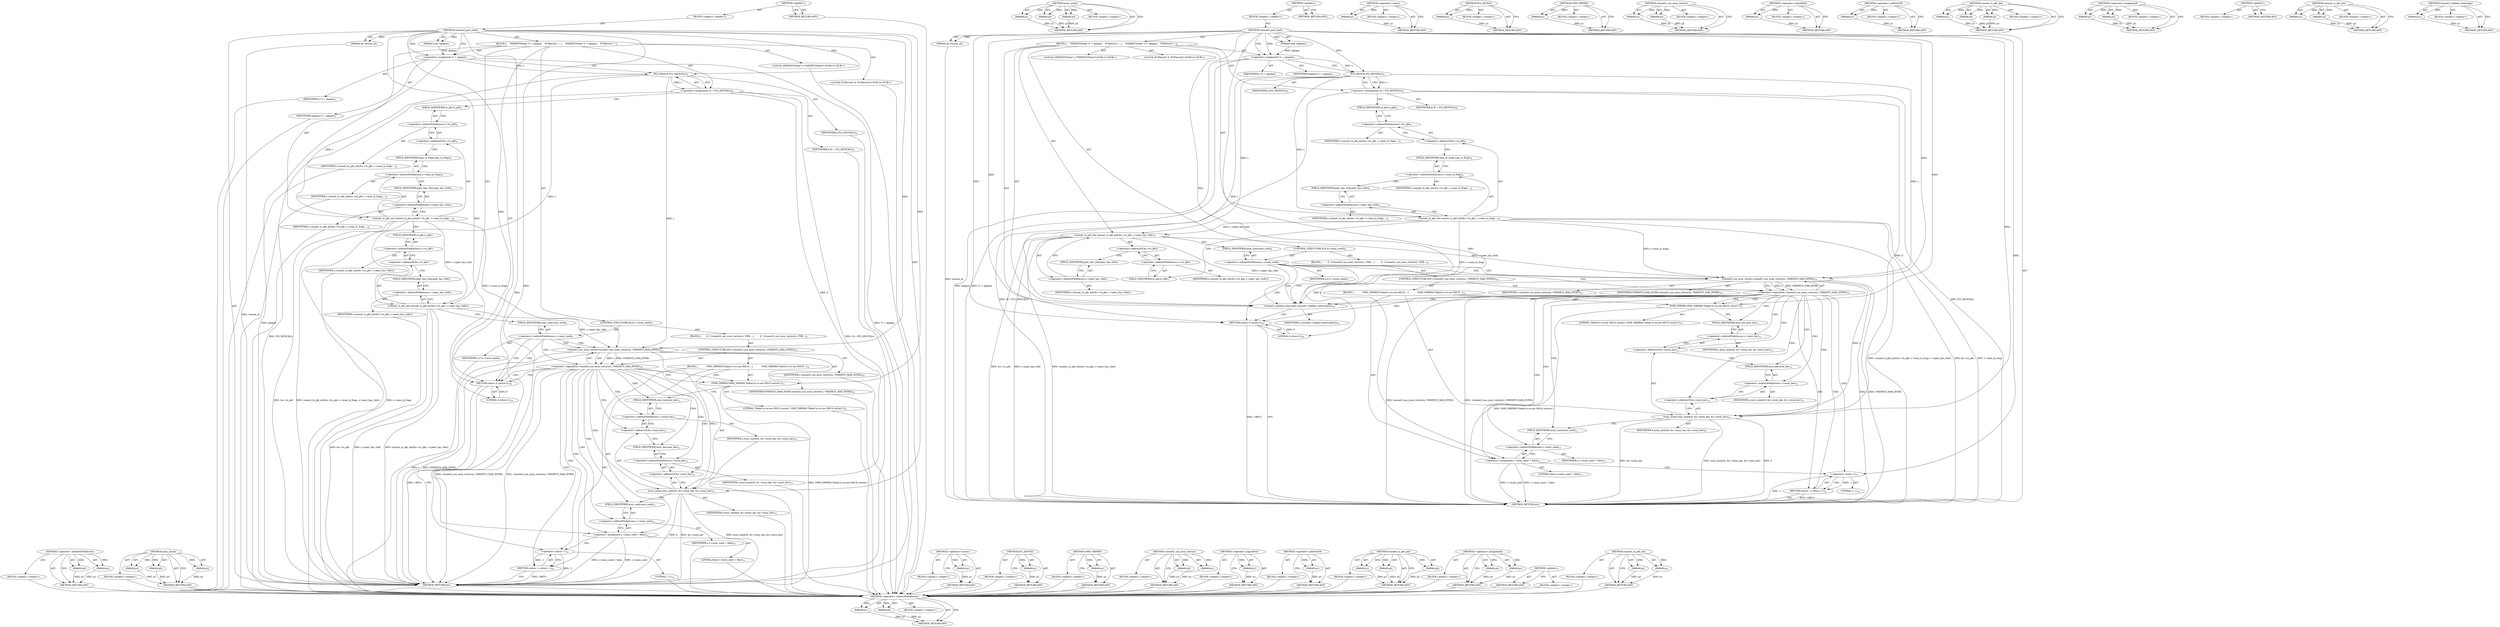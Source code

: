 digraph "vmxnet3_validate_interrupts" {
vulnerable_119 [label=<(METHOD,&lt;operator&gt;.indirectFieldAccess)>];
vulnerable_120 [label=<(PARAM,p1)>];
vulnerable_121 [label=<(PARAM,p2)>];
vulnerable_122 [label=<(BLOCK,&lt;empty&gt;,&lt;empty&gt;)>];
vulnerable_123 [label=<(METHOD_RETURN,ANY)>];
vulnerable_142 [label=<(METHOD,msix_uninit)>];
vulnerable_143 [label=<(PARAM,p1)>];
vulnerable_144 [label=<(PARAM,p2)>];
vulnerable_145 [label=<(PARAM,p3)>];
vulnerable_146 [label=<(BLOCK,&lt;empty&gt;,&lt;empty&gt;)>];
vulnerable_147 [label=<(METHOD_RETURN,ANY)>];
vulnerable_6 [label=<(METHOD,&lt;global&gt;)<SUB>1</SUB>>];
vulnerable_7 [label=<(BLOCK,&lt;empty&gt;,&lt;empty&gt;)<SUB>1</SUB>>];
vulnerable_8 [label=<(METHOD,vmxnet3_post_load)<SUB>1</SUB>>];
vulnerable_9 [label=<(PARAM,void *opaque)<SUB>1</SUB>>];
vulnerable_10 [label=<(PARAM,int version_id)<SUB>1</SUB>>];
vulnerable_11 [label=<(BLOCK,{
    VMXNET3State *s = opaque;
    PCIDevice *...,{
    VMXNET3State *s = opaque;
    PCIDevice *...)<SUB>2</SUB>>];
vulnerable_12 [label="<(LOCAL,VMXNET3State* s: VMXNET3State*)<SUB>3</SUB>>"];
vulnerable_13 [label=<(&lt;operator&gt;.assignment,*s = opaque)<SUB>3</SUB>>];
vulnerable_14 [label=<(IDENTIFIER,s,*s = opaque)<SUB>3</SUB>>];
vulnerable_15 [label=<(IDENTIFIER,opaque,*s = opaque)<SUB>3</SUB>>];
vulnerable_16 [label="<(LOCAL,PCIDevice* d: PCIDevice*)<SUB>4</SUB>>"];
vulnerable_17 [label=<(&lt;operator&gt;.assignment,*d = PCI_DEVICE(s))<SUB>4</SUB>>];
vulnerable_18 [label=<(IDENTIFIER,d,*d = PCI_DEVICE(s))<SUB>4</SUB>>];
vulnerable_19 [label=<(PCI_DEVICE,PCI_DEVICE(s))<SUB>4</SUB>>];
vulnerable_20 [label=<(IDENTIFIER,s,PCI_DEVICE(s))<SUB>4</SUB>>];
vulnerable_21 [label=<(vmxnet_tx_pkt_init,vmxnet_tx_pkt_init(&amp;s-&gt;tx_pkt, s-&gt;max_tx_frags,...)<SUB>6</SUB>>];
vulnerable_22 [label=<(&lt;operator&gt;.addressOf,&amp;s-&gt;tx_pkt)<SUB>6</SUB>>];
vulnerable_23 [label=<(&lt;operator&gt;.indirectFieldAccess,s-&gt;tx_pkt)<SUB>6</SUB>>];
vulnerable_24 [label=<(IDENTIFIER,s,vmxnet_tx_pkt_init(&amp;s-&gt;tx_pkt, s-&gt;max_tx_frags,...)<SUB>6</SUB>>];
vulnerable_25 [label=<(FIELD_IDENTIFIER,tx_pkt,tx_pkt)<SUB>6</SUB>>];
vulnerable_26 [label=<(&lt;operator&gt;.indirectFieldAccess,s-&gt;max_tx_frags)<SUB>6</SUB>>];
vulnerable_27 [label=<(IDENTIFIER,s,vmxnet_tx_pkt_init(&amp;s-&gt;tx_pkt, s-&gt;max_tx_frags,...)<SUB>6</SUB>>];
vulnerable_28 [label=<(FIELD_IDENTIFIER,max_tx_frags,max_tx_frags)<SUB>6</SUB>>];
vulnerable_29 [label=<(&lt;operator&gt;.indirectFieldAccess,s-&gt;peer_has_vhdr)<SUB>6</SUB>>];
vulnerable_30 [label=<(IDENTIFIER,s,vmxnet_tx_pkt_init(&amp;s-&gt;tx_pkt, s-&gt;max_tx_frags,...)<SUB>6</SUB>>];
vulnerable_31 [label=<(FIELD_IDENTIFIER,peer_has_vhdr,peer_has_vhdr)<SUB>6</SUB>>];
vulnerable_32 [label=<(vmxnet_rx_pkt_init,vmxnet_rx_pkt_init(&amp;s-&gt;rx_pkt, s-&gt;peer_has_vhdr))<SUB>7</SUB>>];
vulnerable_33 [label=<(&lt;operator&gt;.addressOf,&amp;s-&gt;rx_pkt)<SUB>7</SUB>>];
vulnerable_34 [label=<(&lt;operator&gt;.indirectFieldAccess,s-&gt;rx_pkt)<SUB>7</SUB>>];
vulnerable_35 [label=<(IDENTIFIER,s,vmxnet_rx_pkt_init(&amp;s-&gt;rx_pkt, s-&gt;peer_has_vhdr))<SUB>7</SUB>>];
vulnerable_36 [label=<(FIELD_IDENTIFIER,rx_pkt,rx_pkt)<SUB>7</SUB>>];
vulnerable_37 [label=<(&lt;operator&gt;.indirectFieldAccess,s-&gt;peer_has_vhdr)<SUB>7</SUB>>];
vulnerable_38 [label=<(IDENTIFIER,s,vmxnet_rx_pkt_init(&amp;s-&gt;rx_pkt, s-&gt;peer_has_vhdr))<SUB>7</SUB>>];
vulnerable_39 [label=<(FIELD_IDENTIFIER,peer_has_vhdr,peer_has_vhdr)<SUB>7</SUB>>];
vulnerable_40 [label=<(CONTROL_STRUCTURE,IF,if (s-&gt;msix_used))<SUB>9</SUB>>];
vulnerable_41 [label=<(&lt;operator&gt;.indirectFieldAccess,s-&gt;msix_used)<SUB>9</SUB>>];
vulnerable_42 [label=<(IDENTIFIER,s,if (s-&gt;msix_used))<SUB>9</SUB>>];
vulnerable_43 [label=<(FIELD_IDENTIFIER,msix_used,msix_used)<SUB>9</SUB>>];
vulnerable_44 [label=<(BLOCK,{
        if  (!vmxnet3_use_msix_vectors(s, VMX...,{
        if  (!vmxnet3_use_msix_vectors(s, VMX...)<SUB>9</SUB>>];
vulnerable_45 [label=<(CONTROL_STRUCTURE,IF,if (!vmxnet3_use_msix_vectors(s, VMXNET3_MAX_INTRS)))<SUB>10</SUB>>];
vulnerable_46 [label=<(&lt;operator&gt;.logicalNot,!vmxnet3_use_msix_vectors(s, VMXNET3_MAX_INTRS))<SUB>10</SUB>>];
vulnerable_47 [label=<(vmxnet3_use_msix_vectors,vmxnet3_use_msix_vectors(s, VMXNET3_MAX_INTRS))<SUB>10</SUB>>];
vulnerable_48 [label=<(IDENTIFIER,s,vmxnet3_use_msix_vectors(s, VMXNET3_MAX_INTRS))<SUB>10</SUB>>];
vulnerable_49 [label=<(IDENTIFIER,VMXNET3_MAX_INTRS,vmxnet3_use_msix_vectors(s, VMXNET3_MAX_INTRS))<SUB>10</SUB>>];
vulnerable_50 [label=<(BLOCK,{
            VMW_WRPRN(&quot;Failed to re-use MSI-X...,{
            VMW_WRPRN(&quot;Failed to re-use MSI-X...)<SUB>10</SUB>>];
vulnerable_51 [label=<(VMW_WRPRN,VMW_WRPRN(&quot;Failed to re-use MSI-X vectors&quot;))<SUB>11</SUB>>];
vulnerable_52 [label=<(LITERAL,&quot;Failed to re-use MSI-X vectors&quot;,VMW_WRPRN(&quot;Failed to re-use MSI-X vectors&quot;))<SUB>11</SUB>>];
vulnerable_53 [label=<(msix_uninit,msix_uninit(d, &amp;s-&gt;msix_bar, &amp;s-&gt;msix_bar))<SUB>12</SUB>>];
vulnerable_54 [label=<(IDENTIFIER,d,msix_uninit(d, &amp;s-&gt;msix_bar, &amp;s-&gt;msix_bar))<SUB>12</SUB>>];
vulnerable_55 [label=<(&lt;operator&gt;.addressOf,&amp;s-&gt;msix_bar)<SUB>12</SUB>>];
vulnerable_56 [label=<(&lt;operator&gt;.indirectFieldAccess,s-&gt;msix_bar)<SUB>12</SUB>>];
vulnerable_57 [label=<(IDENTIFIER,s,msix_uninit(d, &amp;s-&gt;msix_bar, &amp;s-&gt;msix_bar))<SUB>12</SUB>>];
vulnerable_58 [label=<(FIELD_IDENTIFIER,msix_bar,msix_bar)<SUB>12</SUB>>];
vulnerable_59 [label=<(&lt;operator&gt;.addressOf,&amp;s-&gt;msix_bar)<SUB>12</SUB>>];
vulnerable_60 [label=<(&lt;operator&gt;.indirectFieldAccess,s-&gt;msix_bar)<SUB>12</SUB>>];
vulnerable_61 [label=<(IDENTIFIER,s,msix_uninit(d, &amp;s-&gt;msix_bar, &amp;s-&gt;msix_bar))<SUB>12</SUB>>];
vulnerable_62 [label=<(FIELD_IDENTIFIER,msix_bar,msix_bar)<SUB>12</SUB>>];
vulnerable_63 [label=<(&lt;operator&gt;.assignment,s-&gt;msix_used = false)<SUB>13</SUB>>];
vulnerable_64 [label=<(&lt;operator&gt;.indirectFieldAccess,s-&gt;msix_used)<SUB>13</SUB>>];
vulnerable_65 [label=<(IDENTIFIER,s,s-&gt;msix_used = false)<SUB>13</SUB>>];
vulnerable_66 [label=<(FIELD_IDENTIFIER,msix_used,msix_used)<SUB>13</SUB>>];
vulnerable_67 [label=<(LITERAL,false,s-&gt;msix_used = false)<SUB>13</SUB>>];
vulnerable_68 [label=<(RETURN,return -1;,return -1;)<SUB>14</SUB>>];
vulnerable_69 [label=<(&lt;operator&gt;.minus,-1)<SUB>14</SUB>>];
vulnerable_70 [label=<(LITERAL,1,-1)<SUB>14</SUB>>];
vulnerable_71 [label=<(RETURN,return 0;,return 0;)<SUB>18</SUB>>];
vulnerable_72 [label=<(LITERAL,0,return 0;)<SUB>18</SUB>>];
vulnerable_73 [label=<(METHOD_RETURN,int)<SUB>1</SUB>>];
vulnerable_75 [label=<(METHOD_RETURN,ANY)<SUB>1</SUB>>];
vulnerable_148 [label=<(METHOD,&lt;operator&gt;.minus)>];
vulnerable_149 [label=<(PARAM,p1)>];
vulnerable_150 [label=<(BLOCK,&lt;empty&gt;,&lt;empty&gt;)>];
vulnerable_151 [label=<(METHOD_RETURN,ANY)>];
vulnerable_105 [label=<(METHOD,PCI_DEVICE)>];
vulnerable_106 [label=<(PARAM,p1)>];
vulnerable_107 [label=<(BLOCK,&lt;empty&gt;,&lt;empty&gt;)>];
vulnerable_108 [label=<(METHOD_RETURN,ANY)>];
vulnerable_138 [label=<(METHOD,VMW_WRPRN)>];
vulnerable_139 [label=<(PARAM,p1)>];
vulnerable_140 [label=<(BLOCK,&lt;empty&gt;,&lt;empty&gt;)>];
vulnerable_141 [label=<(METHOD_RETURN,ANY)>];
vulnerable_133 [label=<(METHOD,vmxnet3_use_msix_vectors)>];
vulnerable_134 [label=<(PARAM,p1)>];
vulnerable_135 [label=<(PARAM,p2)>];
vulnerable_136 [label=<(BLOCK,&lt;empty&gt;,&lt;empty&gt;)>];
vulnerable_137 [label=<(METHOD_RETURN,ANY)>];
vulnerable_129 [label=<(METHOD,&lt;operator&gt;.logicalNot)>];
vulnerable_130 [label=<(PARAM,p1)>];
vulnerable_131 [label=<(BLOCK,&lt;empty&gt;,&lt;empty&gt;)>];
vulnerable_132 [label=<(METHOD_RETURN,ANY)>];
vulnerable_115 [label=<(METHOD,&lt;operator&gt;.addressOf)>];
vulnerable_116 [label=<(PARAM,p1)>];
vulnerable_117 [label=<(BLOCK,&lt;empty&gt;,&lt;empty&gt;)>];
vulnerable_118 [label=<(METHOD_RETURN,ANY)>];
vulnerable_109 [label=<(METHOD,vmxnet_tx_pkt_init)>];
vulnerable_110 [label=<(PARAM,p1)>];
vulnerable_111 [label=<(PARAM,p2)>];
vulnerable_112 [label=<(PARAM,p3)>];
vulnerable_113 [label=<(BLOCK,&lt;empty&gt;,&lt;empty&gt;)>];
vulnerable_114 [label=<(METHOD_RETURN,ANY)>];
vulnerable_100 [label=<(METHOD,&lt;operator&gt;.assignment)>];
vulnerable_101 [label=<(PARAM,p1)>];
vulnerable_102 [label=<(PARAM,p2)>];
vulnerable_103 [label=<(BLOCK,&lt;empty&gt;,&lt;empty&gt;)>];
vulnerable_104 [label=<(METHOD_RETURN,ANY)>];
vulnerable_94 [label=<(METHOD,&lt;global&gt;)<SUB>1</SUB>>];
vulnerable_95 [label=<(BLOCK,&lt;empty&gt;,&lt;empty&gt;)>];
vulnerable_96 [label=<(METHOD_RETURN,ANY)>];
vulnerable_124 [label=<(METHOD,vmxnet_rx_pkt_init)>];
vulnerable_125 [label=<(PARAM,p1)>];
vulnerable_126 [label=<(PARAM,p2)>];
vulnerable_127 [label=<(BLOCK,&lt;empty&gt;,&lt;empty&gt;)>];
vulnerable_128 [label=<(METHOD_RETURN,ANY)>];
fixed_121 [label=<(METHOD,&lt;operator&gt;.indirectFieldAccess)>];
fixed_122 [label=<(PARAM,p1)>];
fixed_123 [label=<(PARAM,p2)>];
fixed_124 [label=<(BLOCK,&lt;empty&gt;,&lt;empty&gt;)>];
fixed_125 [label=<(METHOD_RETURN,ANY)>];
fixed_144 [label=<(METHOD,msix_uninit)>];
fixed_145 [label=<(PARAM,p1)>];
fixed_146 [label=<(PARAM,p2)>];
fixed_147 [label=<(PARAM,p3)>];
fixed_148 [label=<(BLOCK,&lt;empty&gt;,&lt;empty&gt;)>];
fixed_149 [label=<(METHOD_RETURN,ANY)>];
fixed_6 [label=<(METHOD,&lt;global&gt;)<SUB>1</SUB>>];
fixed_7 [label=<(BLOCK,&lt;empty&gt;,&lt;empty&gt;)<SUB>1</SUB>>];
fixed_8 [label=<(METHOD,vmxnet3_post_load)<SUB>1</SUB>>];
fixed_9 [label=<(PARAM,void *opaque)<SUB>1</SUB>>];
fixed_10 [label=<(PARAM,int version_id)<SUB>1</SUB>>];
fixed_11 [label=<(BLOCK,{
    VMXNET3State *s = opaque;
    PCIDevice *...,{
    VMXNET3State *s = opaque;
    PCIDevice *...)<SUB>2</SUB>>];
fixed_12 [label="<(LOCAL,VMXNET3State* s: VMXNET3State*)<SUB>3</SUB>>"];
fixed_13 [label=<(&lt;operator&gt;.assignment,*s = opaque)<SUB>3</SUB>>];
fixed_14 [label=<(IDENTIFIER,s,*s = opaque)<SUB>3</SUB>>];
fixed_15 [label=<(IDENTIFIER,opaque,*s = opaque)<SUB>3</SUB>>];
fixed_16 [label="<(LOCAL,PCIDevice* d: PCIDevice*)<SUB>4</SUB>>"];
fixed_17 [label=<(&lt;operator&gt;.assignment,*d = PCI_DEVICE(s))<SUB>4</SUB>>];
fixed_18 [label=<(IDENTIFIER,d,*d = PCI_DEVICE(s))<SUB>4</SUB>>];
fixed_19 [label=<(PCI_DEVICE,PCI_DEVICE(s))<SUB>4</SUB>>];
fixed_20 [label=<(IDENTIFIER,s,PCI_DEVICE(s))<SUB>4</SUB>>];
fixed_21 [label=<(vmxnet_tx_pkt_init,vmxnet_tx_pkt_init(&amp;s-&gt;tx_pkt, s-&gt;max_tx_frags,...)<SUB>6</SUB>>];
fixed_22 [label=<(&lt;operator&gt;.addressOf,&amp;s-&gt;tx_pkt)<SUB>6</SUB>>];
fixed_23 [label=<(&lt;operator&gt;.indirectFieldAccess,s-&gt;tx_pkt)<SUB>6</SUB>>];
fixed_24 [label=<(IDENTIFIER,s,vmxnet_tx_pkt_init(&amp;s-&gt;tx_pkt, s-&gt;max_tx_frags,...)<SUB>6</SUB>>];
fixed_25 [label=<(FIELD_IDENTIFIER,tx_pkt,tx_pkt)<SUB>6</SUB>>];
fixed_26 [label=<(&lt;operator&gt;.indirectFieldAccess,s-&gt;max_tx_frags)<SUB>6</SUB>>];
fixed_27 [label=<(IDENTIFIER,s,vmxnet_tx_pkt_init(&amp;s-&gt;tx_pkt, s-&gt;max_tx_frags,...)<SUB>6</SUB>>];
fixed_28 [label=<(FIELD_IDENTIFIER,max_tx_frags,max_tx_frags)<SUB>6</SUB>>];
fixed_29 [label=<(&lt;operator&gt;.indirectFieldAccess,s-&gt;peer_has_vhdr)<SUB>6</SUB>>];
fixed_30 [label=<(IDENTIFIER,s,vmxnet_tx_pkt_init(&amp;s-&gt;tx_pkt, s-&gt;max_tx_frags,...)<SUB>6</SUB>>];
fixed_31 [label=<(FIELD_IDENTIFIER,peer_has_vhdr,peer_has_vhdr)<SUB>6</SUB>>];
fixed_32 [label=<(vmxnet_rx_pkt_init,vmxnet_rx_pkt_init(&amp;s-&gt;rx_pkt, s-&gt;peer_has_vhdr))<SUB>7</SUB>>];
fixed_33 [label=<(&lt;operator&gt;.addressOf,&amp;s-&gt;rx_pkt)<SUB>7</SUB>>];
fixed_34 [label=<(&lt;operator&gt;.indirectFieldAccess,s-&gt;rx_pkt)<SUB>7</SUB>>];
fixed_35 [label=<(IDENTIFIER,s,vmxnet_rx_pkt_init(&amp;s-&gt;rx_pkt, s-&gt;peer_has_vhdr))<SUB>7</SUB>>];
fixed_36 [label=<(FIELD_IDENTIFIER,rx_pkt,rx_pkt)<SUB>7</SUB>>];
fixed_37 [label=<(&lt;operator&gt;.indirectFieldAccess,s-&gt;peer_has_vhdr)<SUB>7</SUB>>];
fixed_38 [label=<(IDENTIFIER,s,vmxnet_rx_pkt_init(&amp;s-&gt;rx_pkt, s-&gt;peer_has_vhdr))<SUB>7</SUB>>];
fixed_39 [label=<(FIELD_IDENTIFIER,peer_has_vhdr,peer_has_vhdr)<SUB>7</SUB>>];
fixed_40 [label=<(CONTROL_STRUCTURE,IF,if (s-&gt;msix_used))<SUB>9</SUB>>];
fixed_41 [label=<(&lt;operator&gt;.indirectFieldAccess,s-&gt;msix_used)<SUB>9</SUB>>];
fixed_42 [label=<(IDENTIFIER,s,if (s-&gt;msix_used))<SUB>9</SUB>>];
fixed_43 [label=<(FIELD_IDENTIFIER,msix_used,msix_used)<SUB>9</SUB>>];
fixed_44 [label=<(BLOCK,{
        if  (!vmxnet3_use_msix_vectors(s, VMX...,{
        if  (!vmxnet3_use_msix_vectors(s, VMX...)<SUB>9</SUB>>];
fixed_45 [label=<(CONTROL_STRUCTURE,IF,if (!vmxnet3_use_msix_vectors(s, VMXNET3_MAX_INTRS)))<SUB>10</SUB>>];
fixed_46 [label=<(&lt;operator&gt;.logicalNot,!vmxnet3_use_msix_vectors(s, VMXNET3_MAX_INTRS))<SUB>10</SUB>>];
fixed_47 [label=<(vmxnet3_use_msix_vectors,vmxnet3_use_msix_vectors(s, VMXNET3_MAX_INTRS))<SUB>10</SUB>>];
fixed_48 [label=<(IDENTIFIER,s,vmxnet3_use_msix_vectors(s, VMXNET3_MAX_INTRS))<SUB>10</SUB>>];
fixed_49 [label=<(IDENTIFIER,VMXNET3_MAX_INTRS,vmxnet3_use_msix_vectors(s, VMXNET3_MAX_INTRS))<SUB>10</SUB>>];
fixed_50 [label=<(BLOCK,{
            VMW_WRPRN(&quot;Failed to re-use MSI-X...,{
            VMW_WRPRN(&quot;Failed to re-use MSI-X...)<SUB>10</SUB>>];
fixed_51 [label=<(VMW_WRPRN,VMW_WRPRN(&quot;Failed to re-use MSI-X vectors&quot;))<SUB>11</SUB>>];
fixed_52 [label=<(LITERAL,&quot;Failed to re-use MSI-X vectors&quot;,VMW_WRPRN(&quot;Failed to re-use MSI-X vectors&quot;))<SUB>11</SUB>>];
fixed_53 [label=<(msix_uninit,msix_uninit(d, &amp;s-&gt;msix_bar, &amp;s-&gt;msix_bar))<SUB>12</SUB>>];
fixed_54 [label=<(IDENTIFIER,d,msix_uninit(d, &amp;s-&gt;msix_bar, &amp;s-&gt;msix_bar))<SUB>12</SUB>>];
fixed_55 [label=<(&lt;operator&gt;.addressOf,&amp;s-&gt;msix_bar)<SUB>12</SUB>>];
fixed_56 [label=<(&lt;operator&gt;.indirectFieldAccess,s-&gt;msix_bar)<SUB>12</SUB>>];
fixed_57 [label=<(IDENTIFIER,s,msix_uninit(d, &amp;s-&gt;msix_bar, &amp;s-&gt;msix_bar))<SUB>12</SUB>>];
fixed_58 [label=<(FIELD_IDENTIFIER,msix_bar,msix_bar)<SUB>12</SUB>>];
fixed_59 [label=<(&lt;operator&gt;.addressOf,&amp;s-&gt;msix_bar)<SUB>12</SUB>>];
fixed_60 [label=<(&lt;operator&gt;.indirectFieldAccess,s-&gt;msix_bar)<SUB>12</SUB>>];
fixed_61 [label=<(IDENTIFIER,s,msix_uninit(d, &amp;s-&gt;msix_bar, &amp;s-&gt;msix_bar))<SUB>12</SUB>>];
fixed_62 [label=<(FIELD_IDENTIFIER,msix_bar,msix_bar)<SUB>12</SUB>>];
fixed_63 [label=<(&lt;operator&gt;.assignment,s-&gt;msix_used = false)<SUB>13</SUB>>];
fixed_64 [label=<(&lt;operator&gt;.indirectFieldAccess,s-&gt;msix_used)<SUB>13</SUB>>];
fixed_65 [label=<(IDENTIFIER,s,s-&gt;msix_used = false)<SUB>13</SUB>>];
fixed_66 [label=<(FIELD_IDENTIFIER,msix_used,msix_used)<SUB>13</SUB>>];
fixed_67 [label=<(LITERAL,false,s-&gt;msix_used = false)<SUB>13</SUB>>];
fixed_68 [label=<(RETURN,return -1;,return -1;)<SUB>14</SUB>>];
fixed_69 [label=<(&lt;operator&gt;.minus,-1)<SUB>14</SUB>>];
fixed_70 [label=<(LITERAL,1,-1)<SUB>14</SUB>>];
fixed_71 [label=<(vmxnet3_validate_interrupts,vmxnet3_validate_interrupts(s))<SUB>18</SUB>>];
fixed_72 [label=<(IDENTIFIER,s,vmxnet3_validate_interrupts(s))<SUB>18</SUB>>];
fixed_73 [label=<(RETURN,return 0;,return 0;)<SUB>20</SUB>>];
fixed_74 [label=<(LITERAL,0,return 0;)<SUB>20</SUB>>];
fixed_75 [label=<(METHOD_RETURN,int)<SUB>1</SUB>>];
fixed_77 [label=<(METHOD_RETURN,ANY)<SUB>1</SUB>>];
fixed_150 [label=<(METHOD,&lt;operator&gt;.minus)>];
fixed_151 [label=<(PARAM,p1)>];
fixed_152 [label=<(BLOCK,&lt;empty&gt;,&lt;empty&gt;)>];
fixed_153 [label=<(METHOD_RETURN,ANY)>];
fixed_107 [label=<(METHOD,PCI_DEVICE)>];
fixed_108 [label=<(PARAM,p1)>];
fixed_109 [label=<(BLOCK,&lt;empty&gt;,&lt;empty&gt;)>];
fixed_110 [label=<(METHOD_RETURN,ANY)>];
fixed_140 [label=<(METHOD,VMW_WRPRN)>];
fixed_141 [label=<(PARAM,p1)>];
fixed_142 [label=<(BLOCK,&lt;empty&gt;,&lt;empty&gt;)>];
fixed_143 [label=<(METHOD_RETURN,ANY)>];
fixed_135 [label=<(METHOD,vmxnet3_use_msix_vectors)>];
fixed_136 [label=<(PARAM,p1)>];
fixed_137 [label=<(PARAM,p2)>];
fixed_138 [label=<(BLOCK,&lt;empty&gt;,&lt;empty&gt;)>];
fixed_139 [label=<(METHOD_RETURN,ANY)>];
fixed_131 [label=<(METHOD,&lt;operator&gt;.logicalNot)>];
fixed_132 [label=<(PARAM,p1)>];
fixed_133 [label=<(BLOCK,&lt;empty&gt;,&lt;empty&gt;)>];
fixed_134 [label=<(METHOD_RETURN,ANY)>];
fixed_117 [label=<(METHOD,&lt;operator&gt;.addressOf)>];
fixed_118 [label=<(PARAM,p1)>];
fixed_119 [label=<(BLOCK,&lt;empty&gt;,&lt;empty&gt;)>];
fixed_120 [label=<(METHOD_RETURN,ANY)>];
fixed_111 [label=<(METHOD,vmxnet_tx_pkt_init)>];
fixed_112 [label=<(PARAM,p1)>];
fixed_113 [label=<(PARAM,p2)>];
fixed_114 [label=<(PARAM,p3)>];
fixed_115 [label=<(BLOCK,&lt;empty&gt;,&lt;empty&gt;)>];
fixed_116 [label=<(METHOD_RETURN,ANY)>];
fixed_102 [label=<(METHOD,&lt;operator&gt;.assignment)>];
fixed_103 [label=<(PARAM,p1)>];
fixed_104 [label=<(PARAM,p2)>];
fixed_105 [label=<(BLOCK,&lt;empty&gt;,&lt;empty&gt;)>];
fixed_106 [label=<(METHOD_RETURN,ANY)>];
fixed_96 [label=<(METHOD,&lt;global&gt;)<SUB>1</SUB>>];
fixed_97 [label=<(BLOCK,&lt;empty&gt;,&lt;empty&gt;)>];
fixed_98 [label=<(METHOD_RETURN,ANY)>];
fixed_126 [label=<(METHOD,vmxnet_rx_pkt_init)>];
fixed_127 [label=<(PARAM,p1)>];
fixed_128 [label=<(PARAM,p2)>];
fixed_129 [label=<(BLOCK,&lt;empty&gt;,&lt;empty&gt;)>];
fixed_130 [label=<(METHOD_RETURN,ANY)>];
fixed_154 [label=<(METHOD,vmxnet3_validate_interrupts)>];
fixed_155 [label=<(PARAM,p1)>];
fixed_156 [label=<(BLOCK,&lt;empty&gt;,&lt;empty&gt;)>];
fixed_157 [label=<(METHOD_RETURN,ANY)>];
vulnerable_119 -> vulnerable_120  [key=0, label="AST: "];
vulnerable_119 -> vulnerable_120  [key=1, label="DDG: "];
vulnerable_119 -> vulnerable_122  [key=0, label="AST: "];
vulnerable_119 -> vulnerable_121  [key=0, label="AST: "];
vulnerable_119 -> vulnerable_121  [key=1, label="DDG: "];
vulnerable_119 -> vulnerable_123  [key=0, label="AST: "];
vulnerable_119 -> vulnerable_123  [key=1, label="CFG: "];
vulnerable_120 -> vulnerable_123  [key=0, label="DDG: p1"];
vulnerable_121 -> vulnerable_123  [key=0, label="DDG: p2"];
vulnerable_122 -> fixed_121  [key=0];
vulnerable_123 -> fixed_121  [key=0];
vulnerable_142 -> vulnerable_143  [key=0, label="AST: "];
vulnerable_142 -> vulnerable_143  [key=1, label="DDG: "];
vulnerable_142 -> vulnerable_146  [key=0, label="AST: "];
vulnerable_142 -> vulnerable_144  [key=0, label="AST: "];
vulnerable_142 -> vulnerable_144  [key=1, label="DDG: "];
vulnerable_142 -> vulnerable_147  [key=0, label="AST: "];
vulnerable_142 -> vulnerable_147  [key=1, label="CFG: "];
vulnerable_142 -> vulnerable_145  [key=0, label="AST: "];
vulnerable_142 -> vulnerable_145  [key=1, label="DDG: "];
vulnerable_143 -> vulnerable_147  [key=0, label="DDG: p1"];
vulnerable_144 -> vulnerable_147  [key=0, label="DDG: p2"];
vulnerable_145 -> vulnerable_147  [key=0, label="DDG: p3"];
vulnerable_146 -> fixed_121  [key=0];
vulnerable_147 -> fixed_121  [key=0];
vulnerable_6 -> vulnerable_7  [key=0, label="AST: "];
vulnerable_6 -> vulnerable_75  [key=0, label="AST: "];
vulnerable_6 -> vulnerable_75  [key=1, label="CFG: "];
vulnerable_7 -> vulnerable_8  [key=0, label="AST: "];
vulnerable_8 -> vulnerable_9  [key=0, label="AST: "];
vulnerable_8 -> vulnerable_9  [key=1, label="DDG: "];
vulnerable_8 -> vulnerable_10  [key=0, label="AST: "];
vulnerable_8 -> vulnerable_10  [key=1, label="DDG: "];
vulnerable_8 -> vulnerable_11  [key=0, label="AST: "];
vulnerable_8 -> vulnerable_73  [key=0, label="AST: "];
vulnerable_8 -> vulnerable_13  [key=0, label="CFG: "];
vulnerable_8 -> vulnerable_13  [key=1, label="DDG: "];
vulnerable_8 -> vulnerable_71  [key=0, label="DDG: "];
vulnerable_8 -> vulnerable_72  [key=0, label="DDG: "];
vulnerable_8 -> vulnerable_19  [key=0, label="DDG: "];
vulnerable_8 -> vulnerable_63  [key=0, label="DDG: "];
vulnerable_8 -> vulnerable_47  [key=0, label="DDG: "];
vulnerable_8 -> vulnerable_51  [key=0, label="DDG: "];
vulnerable_8 -> vulnerable_53  [key=0, label="DDG: "];
vulnerable_8 -> vulnerable_69  [key=0, label="DDG: "];
vulnerable_9 -> vulnerable_13  [key=0, label="DDG: opaque"];
vulnerable_10 -> vulnerable_73  [key=0, label="DDG: version_id"];
vulnerable_11 -> vulnerable_12  [key=0, label="AST: "];
vulnerable_11 -> vulnerable_13  [key=0, label="AST: "];
vulnerable_11 -> vulnerable_16  [key=0, label="AST: "];
vulnerable_11 -> vulnerable_17  [key=0, label="AST: "];
vulnerable_11 -> vulnerable_21  [key=0, label="AST: "];
vulnerable_11 -> vulnerable_32  [key=0, label="AST: "];
vulnerable_11 -> vulnerable_40  [key=0, label="AST: "];
vulnerable_11 -> vulnerable_71  [key=0, label="AST: "];
vulnerable_12 -> fixed_121  [key=0];
vulnerable_13 -> vulnerable_14  [key=0, label="AST: "];
vulnerable_13 -> vulnerable_15  [key=0, label="AST: "];
vulnerable_13 -> vulnerable_19  [key=0, label="CFG: "];
vulnerable_13 -> vulnerable_19  [key=1, label="DDG: s"];
vulnerable_13 -> vulnerable_73  [key=0, label="DDG: opaque"];
vulnerable_13 -> vulnerable_73  [key=1, label="DDG: *s = opaque"];
vulnerable_14 -> fixed_121  [key=0];
vulnerable_15 -> fixed_121  [key=0];
vulnerable_16 -> fixed_121  [key=0];
vulnerable_17 -> vulnerable_18  [key=0, label="AST: "];
vulnerable_17 -> vulnerable_19  [key=0, label="AST: "];
vulnerable_17 -> vulnerable_25  [key=0, label="CFG: "];
vulnerable_17 -> vulnerable_73  [key=0, label="DDG: PCI_DEVICE(s)"];
vulnerable_17 -> vulnerable_73  [key=1, label="DDG: *d = PCI_DEVICE(s)"];
vulnerable_17 -> vulnerable_53  [key=0, label="DDG: d"];
vulnerable_18 -> fixed_121  [key=0];
vulnerable_19 -> vulnerable_20  [key=0, label="AST: "];
vulnerable_19 -> vulnerable_17  [key=0, label="CFG: "];
vulnerable_19 -> vulnerable_17  [key=1, label="DDG: s"];
vulnerable_19 -> vulnerable_21  [key=0, label="DDG: s"];
vulnerable_19 -> vulnerable_32  [key=0, label="DDG: s"];
vulnerable_19 -> vulnerable_47  [key=0, label="DDG: s"];
vulnerable_20 -> fixed_121  [key=0];
vulnerable_21 -> vulnerable_22  [key=0, label="AST: "];
vulnerable_21 -> vulnerable_26  [key=0, label="AST: "];
vulnerable_21 -> vulnerable_29  [key=0, label="AST: "];
vulnerable_21 -> vulnerable_36  [key=0, label="CFG: "];
vulnerable_21 -> vulnerable_73  [key=0, label="DDG: &amp;s-&gt;tx_pkt"];
vulnerable_21 -> vulnerable_73  [key=1, label="DDG: s-&gt;max_tx_frags"];
vulnerable_21 -> vulnerable_73  [key=2, label="DDG: vmxnet_tx_pkt_init(&amp;s-&gt;tx_pkt, s-&gt;max_tx_frags, s-&gt;peer_has_vhdr)"];
vulnerable_21 -> vulnerable_32  [key=0, label="DDG: s-&gt;peer_has_vhdr"];
vulnerable_21 -> vulnerable_47  [key=0, label="DDG: s-&gt;max_tx_frags"];
vulnerable_22 -> vulnerable_23  [key=0, label="AST: "];
vulnerable_22 -> vulnerable_28  [key=0, label="CFG: "];
vulnerable_23 -> vulnerable_24  [key=0, label="AST: "];
vulnerable_23 -> vulnerable_25  [key=0, label="AST: "];
vulnerable_23 -> vulnerable_22  [key=0, label="CFG: "];
vulnerable_24 -> fixed_121  [key=0];
vulnerable_25 -> vulnerable_23  [key=0, label="CFG: "];
vulnerable_26 -> vulnerable_27  [key=0, label="AST: "];
vulnerable_26 -> vulnerable_28  [key=0, label="AST: "];
vulnerable_26 -> vulnerable_31  [key=0, label="CFG: "];
vulnerable_27 -> fixed_121  [key=0];
vulnerable_28 -> vulnerable_26  [key=0, label="CFG: "];
vulnerable_29 -> vulnerable_30  [key=0, label="AST: "];
vulnerable_29 -> vulnerable_31  [key=0, label="AST: "];
vulnerable_29 -> vulnerable_21  [key=0, label="CFG: "];
vulnerable_30 -> fixed_121  [key=0];
vulnerable_31 -> vulnerable_29  [key=0, label="CFG: "];
vulnerable_32 -> vulnerable_33  [key=0, label="AST: "];
vulnerable_32 -> vulnerable_37  [key=0, label="AST: "];
vulnerable_32 -> vulnerable_43  [key=0, label="CFG: "];
vulnerable_32 -> vulnerable_73  [key=0, label="DDG: &amp;s-&gt;rx_pkt"];
vulnerable_32 -> vulnerable_73  [key=1, label="DDG: s-&gt;peer_has_vhdr"];
vulnerable_32 -> vulnerable_73  [key=2, label="DDG: vmxnet_rx_pkt_init(&amp;s-&gt;rx_pkt, s-&gt;peer_has_vhdr)"];
vulnerable_32 -> vulnerable_47  [key=0, label="DDG: s-&gt;peer_has_vhdr"];
vulnerable_33 -> vulnerable_34  [key=0, label="AST: "];
vulnerable_33 -> vulnerable_39  [key=0, label="CFG: "];
vulnerable_34 -> vulnerable_35  [key=0, label="AST: "];
vulnerable_34 -> vulnerable_36  [key=0, label="AST: "];
vulnerable_34 -> vulnerable_33  [key=0, label="CFG: "];
vulnerable_35 -> fixed_121  [key=0];
vulnerable_36 -> vulnerable_34  [key=0, label="CFG: "];
vulnerable_37 -> vulnerable_38  [key=0, label="AST: "];
vulnerable_37 -> vulnerable_39  [key=0, label="AST: "];
vulnerable_37 -> vulnerable_32  [key=0, label="CFG: "];
vulnerable_38 -> fixed_121  [key=0];
vulnerable_39 -> vulnerable_37  [key=0, label="CFG: "];
vulnerable_40 -> vulnerable_41  [key=0, label="AST: "];
vulnerable_40 -> vulnerable_44  [key=0, label="AST: "];
vulnerable_41 -> vulnerable_42  [key=0, label="AST: "];
vulnerable_41 -> vulnerable_43  [key=0, label="AST: "];
vulnerable_41 -> vulnerable_47  [key=0, label="CFG: "];
vulnerable_41 -> vulnerable_47  [key=1, label="CDG: "];
vulnerable_41 -> vulnerable_71  [key=0, label="CFG: "];
vulnerable_41 -> vulnerable_71  [key=1, label="CDG: "];
vulnerable_41 -> vulnerable_46  [key=0, label="CDG: "];
vulnerable_42 -> fixed_121  [key=0];
vulnerable_43 -> vulnerable_41  [key=0, label="CFG: "];
vulnerable_44 -> vulnerable_45  [key=0, label="AST: "];
vulnerable_45 -> vulnerable_46  [key=0, label="AST: "];
vulnerable_45 -> vulnerable_50  [key=0, label="AST: "];
vulnerable_46 -> vulnerable_47  [key=0, label="AST: "];
vulnerable_46 -> vulnerable_51  [key=0, label="CFG: "];
vulnerable_46 -> vulnerable_51  [key=1, label="CDG: "];
vulnerable_46 -> vulnerable_71  [key=0, label="CFG: "];
vulnerable_46 -> vulnerable_71  [key=1, label="CDG: "];
vulnerable_46 -> vulnerable_73  [key=0, label="DDG: vmxnet3_use_msix_vectors(s, VMXNET3_MAX_INTRS)"];
vulnerable_46 -> vulnerable_73  [key=1, label="DDG: !vmxnet3_use_msix_vectors(s, VMXNET3_MAX_INTRS)"];
vulnerable_46 -> vulnerable_58  [key=0, label="CDG: "];
vulnerable_46 -> vulnerable_68  [key=0, label="CDG: "];
vulnerable_46 -> vulnerable_60  [key=0, label="CDG: "];
vulnerable_46 -> vulnerable_64  [key=0, label="CDG: "];
vulnerable_46 -> vulnerable_66  [key=0, label="CDG: "];
vulnerable_46 -> vulnerable_53  [key=0, label="CDG: "];
vulnerable_46 -> vulnerable_56  [key=0, label="CDG: "];
vulnerable_46 -> vulnerable_69  [key=0, label="CDG: "];
vulnerable_46 -> vulnerable_63  [key=0, label="CDG: "];
vulnerable_46 -> vulnerable_59  [key=0, label="CDG: "];
vulnerable_46 -> vulnerable_55  [key=0, label="CDG: "];
vulnerable_46 -> vulnerable_62  [key=0, label="CDG: "];
vulnerable_47 -> vulnerable_48  [key=0, label="AST: "];
vulnerable_47 -> vulnerable_49  [key=0, label="AST: "];
vulnerable_47 -> vulnerable_46  [key=0, label="CFG: "];
vulnerable_47 -> vulnerable_46  [key=1, label="DDG: s"];
vulnerable_47 -> vulnerable_46  [key=2, label="DDG: VMXNET3_MAX_INTRS"];
vulnerable_47 -> vulnerable_73  [key=0, label="DDG: s"];
vulnerable_47 -> vulnerable_73  [key=1, label="DDG: VMXNET3_MAX_INTRS"];
vulnerable_47 -> vulnerable_53  [key=0, label="DDG: s"];
vulnerable_48 -> fixed_121  [key=0];
vulnerable_49 -> fixed_121  [key=0];
vulnerable_50 -> vulnerable_51  [key=0, label="AST: "];
vulnerable_50 -> vulnerable_53  [key=0, label="AST: "];
vulnerable_50 -> vulnerable_63  [key=0, label="AST: "];
vulnerable_50 -> vulnerable_68  [key=0, label="AST: "];
vulnerable_51 -> vulnerable_52  [key=0, label="AST: "];
vulnerable_51 -> vulnerable_58  [key=0, label="CFG: "];
vulnerable_51 -> vulnerable_73  [key=0, label="DDG: VMW_WRPRN(&quot;Failed to re-use MSI-X vectors&quot;)"];
vulnerable_52 -> fixed_121  [key=0];
vulnerable_53 -> vulnerable_54  [key=0, label="AST: "];
vulnerable_53 -> vulnerable_55  [key=0, label="AST: "];
vulnerable_53 -> vulnerable_59  [key=0, label="AST: "];
vulnerable_53 -> vulnerable_66  [key=0, label="CFG: "];
vulnerable_53 -> vulnerable_73  [key=0, label="DDG: d"];
vulnerable_53 -> vulnerable_73  [key=1, label="DDG: &amp;s-&gt;msix_bar"];
vulnerable_53 -> vulnerable_73  [key=2, label="DDG: msix_uninit(d, &amp;s-&gt;msix_bar, &amp;s-&gt;msix_bar)"];
vulnerable_54 -> fixed_121  [key=0];
vulnerable_55 -> vulnerable_56  [key=0, label="AST: "];
vulnerable_55 -> vulnerable_62  [key=0, label="CFG: "];
vulnerable_56 -> vulnerable_57  [key=0, label="AST: "];
vulnerable_56 -> vulnerable_58  [key=0, label="AST: "];
vulnerable_56 -> vulnerable_55  [key=0, label="CFG: "];
vulnerable_57 -> fixed_121  [key=0];
vulnerable_58 -> vulnerable_56  [key=0, label="CFG: "];
vulnerable_59 -> vulnerable_60  [key=0, label="AST: "];
vulnerable_59 -> vulnerable_53  [key=0, label="CFG: "];
vulnerable_60 -> vulnerable_61  [key=0, label="AST: "];
vulnerable_60 -> vulnerable_62  [key=0, label="AST: "];
vulnerable_60 -> vulnerable_59  [key=0, label="CFG: "];
vulnerable_61 -> fixed_121  [key=0];
vulnerable_62 -> vulnerable_60  [key=0, label="CFG: "];
vulnerable_63 -> vulnerable_64  [key=0, label="AST: "];
vulnerable_63 -> vulnerable_67  [key=0, label="AST: "];
vulnerable_63 -> vulnerable_69  [key=0, label="CFG: "];
vulnerable_63 -> vulnerable_73  [key=0, label="DDG: s-&gt;msix_used"];
vulnerable_63 -> vulnerable_73  [key=1, label="DDG: s-&gt;msix_used = false"];
vulnerable_64 -> vulnerable_65  [key=0, label="AST: "];
vulnerable_64 -> vulnerable_66  [key=0, label="AST: "];
vulnerable_64 -> vulnerable_63  [key=0, label="CFG: "];
vulnerable_65 -> fixed_121  [key=0];
vulnerable_66 -> vulnerable_64  [key=0, label="CFG: "];
vulnerable_67 -> fixed_121  [key=0];
vulnerable_68 -> vulnerable_69  [key=0, label="AST: "];
vulnerable_68 -> vulnerable_73  [key=0, label="CFG: "];
vulnerable_68 -> vulnerable_73  [key=1, label="DDG: &lt;RET&gt;"];
vulnerable_69 -> vulnerable_70  [key=0, label="AST: "];
vulnerable_69 -> vulnerable_68  [key=0, label="CFG: "];
vulnerable_69 -> vulnerable_68  [key=1, label="DDG: -1"];
vulnerable_69 -> vulnerable_73  [key=0, label="DDG: -1"];
vulnerable_70 -> fixed_121  [key=0];
vulnerable_71 -> vulnerable_72  [key=0, label="AST: "];
vulnerable_71 -> vulnerable_73  [key=0, label="CFG: "];
vulnerable_71 -> vulnerable_73  [key=1, label="DDG: &lt;RET&gt;"];
vulnerable_72 -> vulnerable_71  [key=0, label="DDG: 0"];
vulnerable_73 -> fixed_121  [key=0];
vulnerable_75 -> fixed_121  [key=0];
vulnerable_148 -> vulnerable_149  [key=0, label="AST: "];
vulnerable_148 -> vulnerable_149  [key=1, label="DDG: "];
vulnerable_148 -> vulnerable_150  [key=0, label="AST: "];
vulnerable_148 -> vulnerable_151  [key=0, label="AST: "];
vulnerable_148 -> vulnerable_151  [key=1, label="CFG: "];
vulnerable_149 -> vulnerable_151  [key=0, label="DDG: p1"];
vulnerable_150 -> fixed_121  [key=0];
vulnerable_151 -> fixed_121  [key=0];
vulnerable_105 -> vulnerable_106  [key=0, label="AST: "];
vulnerable_105 -> vulnerable_106  [key=1, label="DDG: "];
vulnerable_105 -> vulnerable_107  [key=0, label="AST: "];
vulnerable_105 -> vulnerable_108  [key=0, label="AST: "];
vulnerable_105 -> vulnerable_108  [key=1, label="CFG: "];
vulnerable_106 -> vulnerable_108  [key=0, label="DDG: p1"];
vulnerable_107 -> fixed_121  [key=0];
vulnerable_108 -> fixed_121  [key=0];
vulnerable_138 -> vulnerable_139  [key=0, label="AST: "];
vulnerable_138 -> vulnerable_139  [key=1, label="DDG: "];
vulnerable_138 -> vulnerable_140  [key=0, label="AST: "];
vulnerable_138 -> vulnerable_141  [key=0, label="AST: "];
vulnerable_138 -> vulnerable_141  [key=1, label="CFG: "];
vulnerable_139 -> vulnerable_141  [key=0, label="DDG: p1"];
vulnerable_140 -> fixed_121  [key=0];
vulnerable_141 -> fixed_121  [key=0];
vulnerable_133 -> vulnerable_134  [key=0, label="AST: "];
vulnerable_133 -> vulnerable_134  [key=1, label="DDG: "];
vulnerable_133 -> vulnerable_136  [key=0, label="AST: "];
vulnerable_133 -> vulnerable_135  [key=0, label="AST: "];
vulnerable_133 -> vulnerable_135  [key=1, label="DDG: "];
vulnerable_133 -> vulnerable_137  [key=0, label="AST: "];
vulnerable_133 -> vulnerable_137  [key=1, label="CFG: "];
vulnerable_134 -> vulnerable_137  [key=0, label="DDG: p1"];
vulnerable_135 -> vulnerable_137  [key=0, label="DDG: p2"];
vulnerable_136 -> fixed_121  [key=0];
vulnerable_137 -> fixed_121  [key=0];
vulnerable_129 -> vulnerable_130  [key=0, label="AST: "];
vulnerable_129 -> vulnerable_130  [key=1, label="DDG: "];
vulnerable_129 -> vulnerable_131  [key=0, label="AST: "];
vulnerable_129 -> vulnerable_132  [key=0, label="AST: "];
vulnerable_129 -> vulnerable_132  [key=1, label="CFG: "];
vulnerable_130 -> vulnerable_132  [key=0, label="DDG: p1"];
vulnerable_131 -> fixed_121  [key=0];
vulnerable_132 -> fixed_121  [key=0];
vulnerable_115 -> vulnerable_116  [key=0, label="AST: "];
vulnerable_115 -> vulnerable_116  [key=1, label="DDG: "];
vulnerable_115 -> vulnerable_117  [key=0, label="AST: "];
vulnerable_115 -> vulnerable_118  [key=0, label="AST: "];
vulnerable_115 -> vulnerable_118  [key=1, label="CFG: "];
vulnerable_116 -> vulnerable_118  [key=0, label="DDG: p1"];
vulnerable_117 -> fixed_121  [key=0];
vulnerable_118 -> fixed_121  [key=0];
vulnerable_109 -> vulnerable_110  [key=0, label="AST: "];
vulnerable_109 -> vulnerable_110  [key=1, label="DDG: "];
vulnerable_109 -> vulnerable_113  [key=0, label="AST: "];
vulnerable_109 -> vulnerable_111  [key=0, label="AST: "];
vulnerable_109 -> vulnerable_111  [key=1, label="DDG: "];
vulnerable_109 -> vulnerable_114  [key=0, label="AST: "];
vulnerable_109 -> vulnerable_114  [key=1, label="CFG: "];
vulnerable_109 -> vulnerable_112  [key=0, label="AST: "];
vulnerable_109 -> vulnerable_112  [key=1, label="DDG: "];
vulnerable_110 -> vulnerable_114  [key=0, label="DDG: p1"];
vulnerable_111 -> vulnerable_114  [key=0, label="DDG: p2"];
vulnerable_112 -> vulnerable_114  [key=0, label="DDG: p3"];
vulnerable_113 -> fixed_121  [key=0];
vulnerable_114 -> fixed_121  [key=0];
vulnerable_100 -> vulnerable_101  [key=0, label="AST: "];
vulnerable_100 -> vulnerable_101  [key=1, label="DDG: "];
vulnerable_100 -> vulnerable_103  [key=0, label="AST: "];
vulnerable_100 -> vulnerable_102  [key=0, label="AST: "];
vulnerable_100 -> vulnerable_102  [key=1, label="DDG: "];
vulnerable_100 -> vulnerable_104  [key=0, label="AST: "];
vulnerable_100 -> vulnerable_104  [key=1, label="CFG: "];
vulnerable_101 -> vulnerable_104  [key=0, label="DDG: p1"];
vulnerable_102 -> vulnerable_104  [key=0, label="DDG: p2"];
vulnerable_103 -> fixed_121  [key=0];
vulnerable_104 -> fixed_121  [key=0];
vulnerable_94 -> vulnerable_95  [key=0, label="AST: "];
vulnerable_94 -> vulnerable_96  [key=0, label="AST: "];
vulnerable_94 -> vulnerable_96  [key=1, label="CFG: "];
vulnerable_95 -> fixed_121  [key=0];
vulnerable_96 -> fixed_121  [key=0];
vulnerable_124 -> vulnerable_125  [key=0, label="AST: "];
vulnerable_124 -> vulnerable_125  [key=1, label="DDG: "];
vulnerable_124 -> vulnerable_127  [key=0, label="AST: "];
vulnerable_124 -> vulnerable_126  [key=0, label="AST: "];
vulnerable_124 -> vulnerable_126  [key=1, label="DDG: "];
vulnerable_124 -> vulnerable_128  [key=0, label="AST: "];
vulnerable_124 -> vulnerable_128  [key=1, label="CFG: "];
vulnerable_125 -> vulnerable_128  [key=0, label="DDG: p1"];
vulnerable_126 -> vulnerable_128  [key=0, label="DDG: p2"];
vulnerable_127 -> fixed_121  [key=0];
vulnerable_128 -> fixed_121  [key=0];
fixed_121 -> fixed_122  [key=0, label="AST: "];
fixed_121 -> fixed_122  [key=1, label="DDG: "];
fixed_121 -> fixed_124  [key=0, label="AST: "];
fixed_121 -> fixed_123  [key=0, label="AST: "];
fixed_121 -> fixed_123  [key=1, label="DDG: "];
fixed_121 -> fixed_125  [key=0, label="AST: "];
fixed_121 -> fixed_125  [key=1, label="CFG: "];
fixed_122 -> fixed_125  [key=0, label="DDG: p1"];
fixed_123 -> fixed_125  [key=0, label="DDG: p2"];
fixed_144 -> fixed_145  [key=0, label="AST: "];
fixed_144 -> fixed_145  [key=1, label="DDG: "];
fixed_144 -> fixed_148  [key=0, label="AST: "];
fixed_144 -> fixed_146  [key=0, label="AST: "];
fixed_144 -> fixed_146  [key=1, label="DDG: "];
fixed_144 -> fixed_149  [key=0, label="AST: "];
fixed_144 -> fixed_149  [key=1, label="CFG: "];
fixed_144 -> fixed_147  [key=0, label="AST: "];
fixed_144 -> fixed_147  [key=1, label="DDG: "];
fixed_145 -> fixed_149  [key=0, label="DDG: p1"];
fixed_146 -> fixed_149  [key=0, label="DDG: p2"];
fixed_147 -> fixed_149  [key=0, label="DDG: p3"];
fixed_6 -> fixed_7  [key=0, label="AST: "];
fixed_6 -> fixed_77  [key=0, label="AST: "];
fixed_6 -> fixed_77  [key=1, label="CFG: "];
fixed_7 -> fixed_8  [key=0, label="AST: "];
fixed_8 -> fixed_9  [key=0, label="AST: "];
fixed_8 -> fixed_9  [key=1, label="DDG: "];
fixed_8 -> fixed_10  [key=0, label="AST: "];
fixed_8 -> fixed_10  [key=1, label="DDG: "];
fixed_8 -> fixed_11  [key=0, label="AST: "];
fixed_8 -> fixed_75  [key=0, label="AST: "];
fixed_8 -> fixed_13  [key=0, label="CFG: "];
fixed_8 -> fixed_13  [key=1, label="DDG: "];
fixed_8 -> fixed_73  [key=0, label="DDG: "];
fixed_8 -> fixed_71  [key=0, label="DDG: "];
fixed_8 -> fixed_74  [key=0, label="DDG: "];
fixed_8 -> fixed_19  [key=0, label="DDG: "];
fixed_8 -> fixed_63  [key=0, label="DDG: "];
fixed_8 -> fixed_47  [key=0, label="DDG: "];
fixed_8 -> fixed_51  [key=0, label="DDG: "];
fixed_8 -> fixed_53  [key=0, label="DDG: "];
fixed_8 -> fixed_69  [key=0, label="DDG: "];
fixed_9 -> fixed_13  [key=0, label="DDG: opaque"];
fixed_10 -> fixed_75  [key=0, label="DDG: version_id"];
fixed_11 -> fixed_12  [key=0, label="AST: "];
fixed_11 -> fixed_13  [key=0, label="AST: "];
fixed_11 -> fixed_16  [key=0, label="AST: "];
fixed_11 -> fixed_17  [key=0, label="AST: "];
fixed_11 -> fixed_21  [key=0, label="AST: "];
fixed_11 -> fixed_32  [key=0, label="AST: "];
fixed_11 -> fixed_40  [key=0, label="AST: "];
fixed_11 -> fixed_71  [key=0, label="AST: "];
fixed_11 -> fixed_73  [key=0, label="AST: "];
fixed_13 -> fixed_14  [key=0, label="AST: "];
fixed_13 -> fixed_15  [key=0, label="AST: "];
fixed_13 -> fixed_19  [key=0, label="CFG: "];
fixed_13 -> fixed_19  [key=1, label="DDG: s"];
fixed_13 -> fixed_75  [key=0, label="DDG: opaque"];
fixed_13 -> fixed_75  [key=1, label="DDG: *s = opaque"];
fixed_17 -> fixed_18  [key=0, label="AST: "];
fixed_17 -> fixed_19  [key=0, label="AST: "];
fixed_17 -> fixed_25  [key=0, label="CFG: "];
fixed_17 -> fixed_75  [key=0, label="DDG: PCI_DEVICE(s)"];
fixed_17 -> fixed_75  [key=1, label="DDG: *d = PCI_DEVICE(s)"];
fixed_17 -> fixed_53  [key=0, label="DDG: d"];
fixed_19 -> fixed_20  [key=0, label="AST: "];
fixed_19 -> fixed_17  [key=0, label="CFG: "];
fixed_19 -> fixed_17  [key=1, label="DDG: s"];
fixed_19 -> fixed_21  [key=0, label="DDG: s"];
fixed_19 -> fixed_32  [key=0, label="DDG: s"];
fixed_19 -> fixed_71  [key=0, label="DDG: s"];
fixed_19 -> fixed_47  [key=0, label="DDG: s"];
fixed_21 -> fixed_22  [key=0, label="AST: "];
fixed_21 -> fixed_26  [key=0, label="AST: "];
fixed_21 -> fixed_29  [key=0, label="AST: "];
fixed_21 -> fixed_36  [key=0, label="CFG: "];
fixed_21 -> fixed_75  [key=0, label="DDG: &amp;s-&gt;tx_pkt"];
fixed_21 -> fixed_75  [key=1, label="DDG: s-&gt;max_tx_frags"];
fixed_21 -> fixed_75  [key=2, label="DDG: vmxnet_tx_pkt_init(&amp;s-&gt;tx_pkt, s-&gt;max_tx_frags, s-&gt;peer_has_vhdr)"];
fixed_21 -> fixed_32  [key=0, label="DDG: s-&gt;peer_has_vhdr"];
fixed_21 -> fixed_71  [key=0, label="DDG: s-&gt;max_tx_frags"];
fixed_21 -> fixed_47  [key=0, label="DDG: s-&gt;max_tx_frags"];
fixed_22 -> fixed_23  [key=0, label="AST: "];
fixed_22 -> fixed_28  [key=0, label="CFG: "];
fixed_23 -> fixed_24  [key=0, label="AST: "];
fixed_23 -> fixed_25  [key=0, label="AST: "];
fixed_23 -> fixed_22  [key=0, label="CFG: "];
fixed_25 -> fixed_23  [key=0, label="CFG: "];
fixed_26 -> fixed_27  [key=0, label="AST: "];
fixed_26 -> fixed_28  [key=0, label="AST: "];
fixed_26 -> fixed_31  [key=0, label="CFG: "];
fixed_28 -> fixed_26  [key=0, label="CFG: "];
fixed_29 -> fixed_30  [key=0, label="AST: "];
fixed_29 -> fixed_31  [key=0, label="AST: "];
fixed_29 -> fixed_21  [key=0, label="CFG: "];
fixed_31 -> fixed_29  [key=0, label="CFG: "];
fixed_32 -> fixed_33  [key=0, label="AST: "];
fixed_32 -> fixed_37  [key=0, label="AST: "];
fixed_32 -> fixed_43  [key=0, label="CFG: "];
fixed_32 -> fixed_75  [key=0, label="DDG: &amp;s-&gt;rx_pkt"];
fixed_32 -> fixed_75  [key=1, label="DDG: s-&gt;peer_has_vhdr"];
fixed_32 -> fixed_75  [key=2, label="DDG: vmxnet_rx_pkt_init(&amp;s-&gt;rx_pkt, s-&gt;peer_has_vhdr)"];
fixed_32 -> fixed_71  [key=0, label="DDG: s-&gt;peer_has_vhdr"];
fixed_32 -> fixed_47  [key=0, label="DDG: s-&gt;peer_has_vhdr"];
fixed_33 -> fixed_34  [key=0, label="AST: "];
fixed_33 -> fixed_39  [key=0, label="CFG: "];
fixed_34 -> fixed_35  [key=0, label="AST: "];
fixed_34 -> fixed_36  [key=0, label="AST: "];
fixed_34 -> fixed_33  [key=0, label="CFG: "];
fixed_36 -> fixed_34  [key=0, label="CFG: "];
fixed_37 -> fixed_38  [key=0, label="AST: "];
fixed_37 -> fixed_39  [key=0, label="AST: "];
fixed_37 -> fixed_32  [key=0, label="CFG: "];
fixed_39 -> fixed_37  [key=0, label="CFG: "];
fixed_40 -> fixed_41  [key=0, label="AST: "];
fixed_40 -> fixed_44  [key=0, label="AST: "];
fixed_41 -> fixed_42  [key=0, label="AST: "];
fixed_41 -> fixed_43  [key=0, label="AST: "];
fixed_41 -> fixed_47  [key=0, label="CFG: "];
fixed_41 -> fixed_47  [key=1, label="CDG: "];
fixed_41 -> fixed_71  [key=0, label="CFG: "];
fixed_41 -> fixed_71  [key=1, label="CDG: "];
fixed_41 -> fixed_73  [key=0, label="CDG: "];
fixed_41 -> fixed_46  [key=0, label="CDG: "];
fixed_43 -> fixed_41  [key=0, label="CFG: "];
fixed_44 -> fixed_45  [key=0, label="AST: "];
fixed_45 -> fixed_46  [key=0, label="AST: "];
fixed_45 -> fixed_50  [key=0, label="AST: "];
fixed_46 -> fixed_47  [key=0, label="AST: "];
fixed_46 -> fixed_51  [key=0, label="CFG: "];
fixed_46 -> fixed_51  [key=1, label="CDG: "];
fixed_46 -> fixed_71  [key=0, label="CFG: "];
fixed_46 -> fixed_71  [key=1, label="CDG: "];
fixed_46 -> fixed_75  [key=0, label="DDG: vmxnet3_use_msix_vectors(s, VMXNET3_MAX_INTRS)"];
fixed_46 -> fixed_75  [key=1, label="DDG: !vmxnet3_use_msix_vectors(s, VMXNET3_MAX_INTRS)"];
fixed_46 -> fixed_58  [key=0, label="CDG: "];
fixed_46 -> fixed_68  [key=0, label="CDG: "];
fixed_46 -> fixed_60  [key=0, label="CDG: "];
fixed_46 -> fixed_73  [key=0, label="CDG: "];
fixed_46 -> fixed_64  [key=0, label="CDG: "];
fixed_46 -> fixed_66  [key=0, label="CDG: "];
fixed_46 -> fixed_53  [key=0, label="CDG: "];
fixed_46 -> fixed_56  [key=0, label="CDG: "];
fixed_46 -> fixed_69  [key=0, label="CDG: "];
fixed_46 -> fixed_63  [key=0, label="CDG: "];
fixed_46 -> fixed_59  [key=0, label="CDG: "];
fixed_46 -> fixed_55  [key=0, label="CDG: "];
fixed_46 -> fixed_62  [key=0, label="CDG: "];
fixed_47 -> fixed_48  [key=0, label="AST: "];
fixed_47 -> fixed_49  [key=0, label="AST: "];
fixed_47 -> fixed_46  [key=0, label="CFG: "];
fixed_47 -> fixed_46  [key=1, label="DDG: s"];
fixed_47 -> fixed_46  [key=2, label="DDG: VMXNET3_MAX_INTRS"];
fixed_47 -> fixed_75  [key=0, label="DDG: s"];
fixed_47 -> fixed_75  [key=1, label="DDG: VMXNET3_MAX_INTRS"];
fixed_47 -> fixed_71  [key=0, label="DDG: s"];
fixed_47 -> fixed_53  [key=0, label="DDG: s"];
fixed_50 -> fixed_51  [key=0, label="AST: "];
fixed_50 -> fixed_53  [key=0, label="AST: "];
fixed_50 -> fixed_63  [key=0, label="AST: "];
fixed_50 -> fixed_68  [key=0, label="AST: "];
fixed_51 -> fixed_52  [key=0, label="AST: "];
fixed_51 -> fixed_58  [key=0, label="CFG: "];
fixed_51 -> fixed_75  [key=0, label="DDG: VMW_WRPRN(&quot;Failed to re-use MSI-X vectors&quot;)"];
fixed_53 -> fixed_54  [key=0, label="AST: "];
fixed_53 -> fixed_55  [key=0, label="AST: "];
fixed_53 -> fixed_59  [key=0, label="AST: "];
fixed_53 -> fixed_66  [key=0, label="CFG: "];
fixed_53 -> fixed_75  [key=0, label="DDG: d"];
fixed_53 -> fixed_75  [key=1, label="DDG: &amp;s-&gt;msix_bar"];
fixed_53 -> fixed_75  [key=2, label="DDG: msix_uninit(d, &amp;s-&gt;msix_bar, &amp;s-&gt;msix_bar)"];
fixed_55 -> fixed_56  [key=0, label="AST: "];
fixed_55 -> fixed_62  [key=0, label="CFG: "];
fixed_56 -> fixed_57  [key=0, label="AST: "];
fixed_56 -> fixed_58  [key=0, label="AST: "];
fixed_56 -> fixed_55  [key=0, label="CFG: "];
fixed_58 -> fixed_56  [key=0, label="CFG: "];
fixed_59 -> fixed_60  [key=0, label="AST: "];
fixed_59 -> fixed_53  [key=0, label="CFG: "];
fixed_60 -> fixed_61  [key=0, label="AST: "];
fixed_60 -> fixed_62  [key=0, label="AST: "];
fixed_60 -> fixed_59  [key=0, label="CFG: "];
fixed_62 -> fixed_60  [key=0, label="CFG: "];
fixed_63 -> fixed_64  [key=0, label="AST: "];
fixed_63 -> fixed_67  [key=0, label="AST: "];
fixed_63 -> fixed_69  [key=0, label="CFG: "];
fixed_63 -> fixed_75  [key=0, label="DDG: s-&gt;msix_used"];
fixed_63 -> fixed_75  [key=1, label="DDG: s-&gt;msix_used = false"];
fixed_64 -> fixed_65  [key=0, label="AST: "];
fixed_64 -> fixed_66  [key=0, label="AST: "];
fixed_64 -> fixed_63  [key=0, label="CFG: "];
fixed_66 -> fixed_64  [key=0, label="CFG: "];
fixed_68 -> fixed_69  [key=0, label="AST: "];
fixed_68 -> fixed_75  [key=0, label="CFG: "];
fixed_68 -> fixed_75  [key=1, label="DDG: &lt;RET&gt;"];
fixed_69 -> fixed_70  [key=0, label="AST: "];
fixed_69 -> fixed_68  [key=0, label="CFG: "];
fixed_69 -> fixed_68  [key=1, label="DDG: -1"];
fixed_69 -> fixed_75  [key=0, label="DDG: -1"];
fixed_71 -> fixed_72  [key=0, label="AST: "];
fixed_71 -> fixed_73  [key=0, label="CFG: "];
fixed_73 -> fixed_74  [key=0, label="AST: "];
fixed_73 -> fixed_75  [key=0, label="CFG: "];
fixed_73 -> fixed_75  [key=1, label="DDG: &lt;RET&gt;"];
fixed_74 -> fixed_73  [key=0, label="DDG: 0"];
fixed_150 -> fixed_151  [key=0, label="AST: "];
fixed_150 -> fixed_151  [key=1, label="DDG: "];
fixed_150 -> fixed_152  [key=0, label="AST: "];
fixed_150 -> fixed_153  [key=0, label="AST: "];
fixed_150 -> fixed_153  [key=1, label="CFG: "];
fixed_151 -> fixed_153  [key=0, label="DDG: p1"];
fixed_107 -> fixed_108  [key=0, label="AST: "];
fixed_107 -> fixed_108  [key=1, label="DDG: "];
fixed_107 -> fixed_109  [key=0, label="AST: "];
fixed_107 -> fixed_110  [key=0, label="AST: "];
fixed_107 -> fixed_110  [key=1, label="CFG: "];
fixed_108 -> fixed_110  [key=0, label="DDG: p1"];
fixed_140 -> fixed_141  [key=0, label="AST: "];
fixed_140 -> fixed_141  [key=1, label="DDG: "];
fixed_140 -> fixed_142  [key=0, label="AST: "];
fixed_140 -> fixed_143  [key=0, label="AST: "];
fixed_140 -> fixed_143  [key=1, label="CFG: "];
fixed_141 -> fixed_143  [key=0, label="DDG: p1"];
fixed_135 -> fixed_136  [key=0, label="AST: "];
fixed_135 -> fixed_136  [key=1, label="DDG: "];
fixed_135 -> fixed_138  [key=0, label="AST: "];
fixed_135 -> fixed_137  [key=0, label="AST: "];
fixed_135 -> fixed_137  [key=1, label="DDG: "];
fixed_135 -> fixed_139  [key=0, label="AST: "];
fixed_135 -> fixed_139  [key=1, label="CFG: "];
fixed_136 -> fixed_139  [key=0, label="DDG: p1"];
fixed_137 -> fixed_139  [key=0, label="DDG: p2"];
fixed_131 -> fixed_132  [key=0, label="AST: "];
fixed_131 -> fixed_132  [key=1, label="DDG: "];
fixed_131 -> fixed_133  [key=0, label="AST: "];
fixed_131 -> fixed_134  [key=0, label="AST: "];
fixed_131 -> fixed_134  [key=1, label="CFG: "];
fixed_132 -> fixed_134  [key=0, label="DDG: p1"];
fixed_117 -> fixed_118  [key=0, label="AST: "];
fixed_117 -> fixed_118  [key=1, label="DDG: "];
fixed_117 -> fixed_119  [key=0, label="AST: "];
fixed_117 -> fixed_120  [key=0, label="AST: "];
fixed_117 -> fixed_120  [key=1, label="CFG: "];
fixed_118 -> fixed_120  [key=0, label="DDG: p1"];
fixed_111 -> fixed_112  [key=0, label="AST: "];
fixed_111 -> fixed_112  [key=1, label="DDG: "];
fixed_111 -> fixed_115  [key=0, label="AST: "];
fixed_111 -> fixed_113  [key=0, label="AST: "];
fixed_111 -> fixed_113  [key=1, label="DDG: "];
fixed_111 -> fixed_116  [key=0, label="AST: "];
fixed_111 -> fixed_116  [key=1, label="CFG: "];
fixed_111 -> fixed_114  [key=0, label="AST: "];
fixed_111 -> fixed_114  [key=1, label="DDG: "];
fixed_112 -> fixed_116  [key=0, label="DDG: p1"];
fixed_113 -> fixed_116  [key=0, label="DDG: p2"];
fixed_114 -> fixed_116  [key=0, label="DDG: p3"];
fixed_102 -> fixed_103  [key=0, label="AST: "];
fixed_102 -> fixed_103  [key=1, label="DDG: "];
fixed_102 -> fixed_105  [key=0, label="AST: "];
fixed_102 -> fixed_104  [key=0, label="AST: "];
fixed_102 -> fixed_104  [key=1, label="DDG: "];
fixed_102 -> fixed_106  [key=0, label="AST: "];
fixed_102 -> fixed_106  [key=1, label="CFG: "];
fixed_103 -> fixed_106  [key=0, label="DDG: p1"];
fixed_104 -> fixed_106  [key=0, label="DDG: p2"];
fixed_96 -> fixed_97  [key=0, label="AST: "];
fixed_96 -> fixed_98  [key=0, label="AST: "];
fixed_96 -> fixed_98  [key=1, label="CFG: "];
fixed_126 -> fixed_127  [key=0, label="AST: "];
fixed_126 -> fixed_127  [key=1, label="DDG: "];
fixed_126 -> fixed_129  [key=0, label="AST: "];
fixed_126 -> fixed_128  [key=0, label="AST: "];
fixed_126 -> fixed_128  [key=1, label="DDG: "];
fixed_126 -> fixed_130  [key=0, label="AST: "];
fixed_126 -> fixed_130  [key=1, label="CFG: "];
fixed_127 -> fixed_130  [key=0, label="DDG: p1"];
fixed_128 -> fixed_130  [key=0, label="DDG: p2"];
fixed_154 -> fixed_155  [key=0, label="AST: "];
fixed_154 -> fixed_155  [key=1, label="DDG: "];
fixed_154 -> fixed_156  [key=0, label="AST: "];
fixed_154 -> fixed_157  [key=0, label="AST: "];
fixed_154 -> fixed_157  [key=1, label="CFG: "];
fixed_155 -> fixed_157  [key=0, label="DDG: p1"];
}
